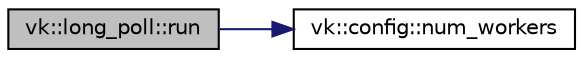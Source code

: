 digraph "vk::long_poll::run"
{
 // LATEX_PDF_SIZE
  edge [fontname="Helvetica",fontsize="10",labelfontname="Helvetica",labelfontsize="10"];
  node [fontname="Helvetica",fontsize="10",shape=record];
  rankdir="LR";
  Node1 [label="vk::long_poll::run",height=0.2,width=0.4,color="black", fillcolor="grey75", style="filled", fontcolor="black",tooltip=" "];
  Node1 -> Node2 [color="midnightblue",fontsize="10",style="solid",fontname="Helvetica"];
  Node2 [label="vk::config::num_workers",height=0.2,width=0.4,color="black", fillcolor="white", style="filled",URL="$namespacevk_1_1config.html#ad9dced59052cf589d39c8cd658afaae3",tooltip=" "];
}

